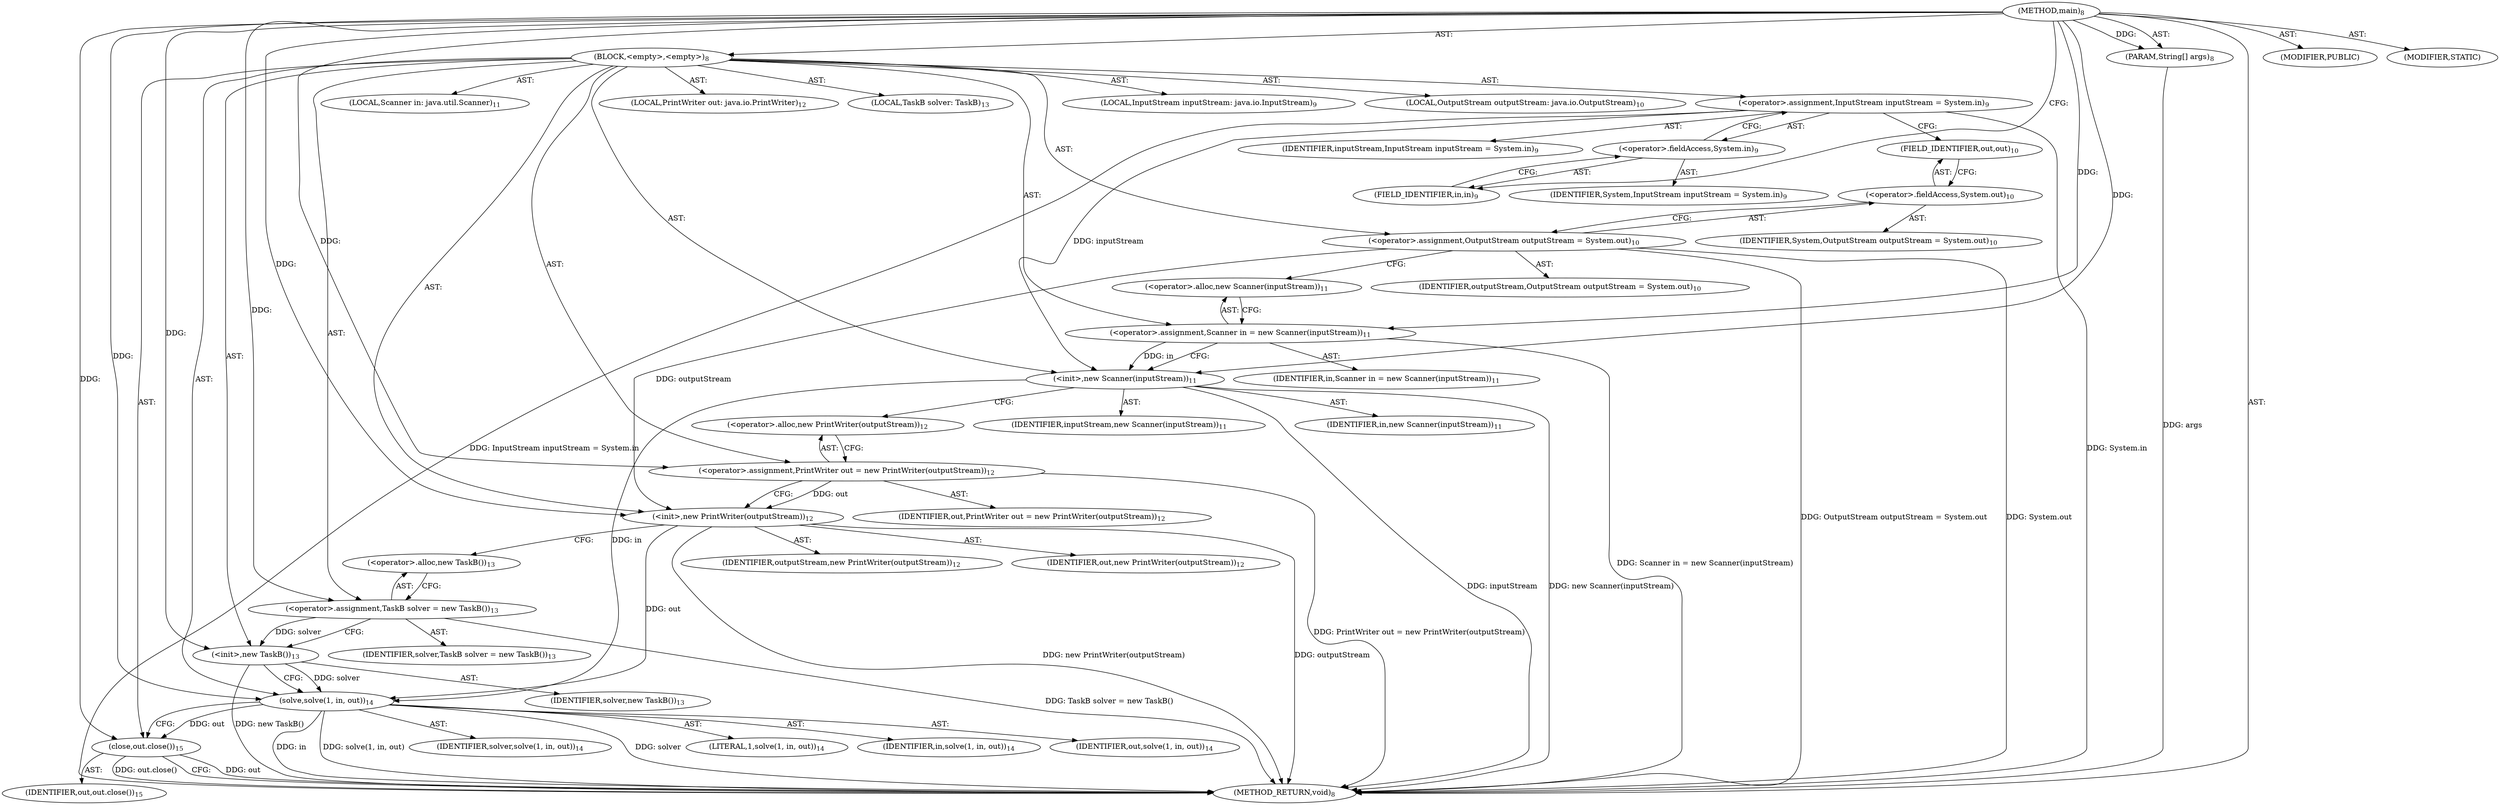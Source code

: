 digraph "main" {  
"36" [label = <(METHOD,main)<SUB>8</SUB>> ]
"37" [label = <(PARAM,String[] args)<SUB>8</SUB>> ]
"38" [label = <(BLOCK,&lt;empty&gt;,&lt;empty&gt;)<SUB>8</SUB>> ]
"39" [label = <(LOCAL,InputStream inputStream: java.io.InputStream)<SUB>9</SUB>> ]
"40" [label = <(&lt;operator&gt;.assignment,InputStream inputStream = System.in)<SUB>9</SUB>> ]
"41" [label = <(IDENTIFIER,inputStream,InputStream inputStream = System.in)<SUB>9</SUB>> ]
"42" [label = <(&lt;operator&gt;.fieldAccess,System.in)<SUB>9</SUB>> ]
"43" [label = <(IDENTIFIER,System,InputStream inputStream = System.in)<SUB>9</SUB>> ]
"44" [label = <(FIELD_IDENTIFIER,in,in)<SUB>9</SUB>> ]
"45" [label = <(LOCAL,OutputStream outputStream: java.io.OutputStream)<SUB>10</SUB>> ]
"46" [label = <(&lt;operator&gt;.assignment,OutputStream outputStream = System.out)<SUB>10</SUB>> ]
"47" [label = <(IDENTIFIER,outputStream,OutputStream outputStream = System.out)<SUB>10</SUB>> ]
"48" [label = <(&lt;operator&gt;.fieldAccess,System.out)<SUB>10</SUB>> ]
"49" [label = <(IDENTIFIER,System,OutputStream outputStream = System.out)<SUB>10</SUB>> ]
"50" [label = <(FIELD_IDENTIFIER,out,out)<SUB>10</SUB>> ]
"4" [label = <(LOCAL,Scanner in: java.util.Scanner)<SUB>11</SUB>> ]
"51" [label = <(&lt;operator&gt;.assignment,Scanner in = new Scanner(inputStream))<SUB>11</SUB>> ]
"52" [label = <(IDENTIFIER,in,Scanner in = new Scanner(inputStream))<SUB>11</SUB>> ]
"53" [label = <(&lt;operator&gt;.alloc,new Scanner(inputStream))<SUB>11</SUB>> ]
"54" [label = <(&lt;init&gt;,new Scanner(inputStream))<SUB>11</SUB>> ]
"3" [label = <(IDENTIFIER,in,new Scanner(inputStream))<SUB>11</SUB>> ]
"55" [label = <(IDENTIFIER,inputStream,new Scanner(inputStream))<SUB>11</SUB>> ]
"6" [label = <(LOCAL,PrintWriter out: java.io.PrintWriter)<SUB>12</SUB>> ]
"56" [label = <(&lt;operator&gt;.assignment,PrintWriter out = new PrintWriter(outputStream))<SUB>12</SUB>> ]
"57" [label = <(IDENTIFIER,out,PrintWriter out = new PrintWriter(outputStream))<SUB>12</SUB>> ]
"58" [label = <(&lt;operator&gt;.alloc,new PrintWriter(outputStream))<SUB>12</SUB>> ]
"59" [label = <(&lt;init&gt;,new PrintWriter(outputStream))<SUB>12</SUB>> ]
"5" [label = <(IDENTIFIER,out,new PrintWriter(outputStream))<SUB>12</SUB>> ]
"60" [label = <(IDENTIFIER,outputStream,new PrintWriter(outputStream))<SUB>12</SUB>> ]
"8" [label = <(LOCAL,TaskB solver: TaskB)<SUB>13</SUB>> ]
"61" [label = <(&lt;operator&gt;.assignment,TaskB solver = new TaskB())<SUB>13</SUB>> ]
"62" [label = <(IDENTIFIER,solver,TaskB solver = new TaskB())<SUB>13</SUB>> ]
"63" [label = <(&lt;operator&gt;.alloc,new TaskB())<SUB>13</SUB>> ]
"64" [label = <(&lt;init&gt;,new TaskB())<SUB>13</SUB>> ]
"7" [label = <(IDENTIFIER,solver,new TaskB())<SUB>13</SUB>> ]
"65" [label = <(solve,solve(1, in, out))<SUB>14</SUB>> ]
"66" [label = <(IDENTIFIER,solver,solve(1, in, out))<SUB>14</SUB>> ]
"67" [label = <(LITERAL,1,solve(1, in, out))<SUB>14</SUB>> ]
"68" [label = <(IDENTIFIER,in,solve(1, in, out))<SUB>14</SUB>> ]
"69" [label = <(IDENTIFIER,out,solve(1, in, out))<SUB>14</SUB>> ]
"70" [label = <(close,out.close())<SUB>15</SUB>> ]
"71" [label = <(IDENTIFIER,out,out.close())<SUB>15</SUB>> ]
"72" [label = <(MODIFIER,PUBLIC)> ]
"73" [label = <(MODIFIER,STATIC)> ]
"74" [label = <(METHOD_RETURN,void)<SUB>8</SUB>> ]
  "36" -> "37"  [ label = "AST: "] 
  "36" -> "38"  [ label = "AST: "] 
  "36" -> "72"  [ label = "AST: "] 
  "36" -> "73"  [ label = "AST: "] 
  "36" -> "74"  [ label = "AST: "] 
  "38" -> "39"  [ label = "AST: "] 
  "38" -> "40"  [ label = "AST: "] 
  "38" -> "45"  [ label = "AST: "] 
  "38" -> "46"  [ label = "AST: "] 
  "38" -> "4"  [ label = "AST: "] 
  "38" -> "51"  [ label = "AST: "] 
  "38" -> "54"  [ label = "AST: "] 
  "38" -> "6"  [ label = "AST: "] 
  "38" -> "56"  [ label = "AST: "] 
  "38" -> "59"  [ label = "AST: "] 
  "38" -> "8"  [ label = "AST: "] 
  "38" -> "61"  [ label = "AST: "] 
  "38" -> "64"  [ label = "AST: "] 
  "38" -> "65"  [ label = "AST: "] 
  "38" -> "70"  [ label = "AST: "] 
  "40" -> "41"  [ label = "AST: "] 
  "40" -> "42"  [ label = "AST: "] 
  "42" -> "43"  [ label = "AST: "] 
  "42" -> "44"  [ label = "AST: "] 
  "46" -> "47"  [ label = "AST: "] 
  "46" -> "48"  [ label = "AST: "] 
  "48" -> "49"  [ label = "AST: "] 
  "48" -> "50"  [ label = "AST: "] 
  "51" -> "52"  [ label = "AST: "] 
  "51" -> "53"  [ label = "AST: "] 
  "54" -> "3"  [ label = "AST: "] 
  "54" -> "55"  [ label = "AST: "] 
  "56" -> "57"  [ label = "AST: "] 
  "56" -> "58"  [ label = "AST: "] 
  "59" -> "5"  [ label = "AST: "] 
  "59" -> "60"  [ label = "AST: "] 
  "61" -> "62"  [ label = "AST: "] 
  "61" -> "63"  [ label = "AST: "] 
  "64" -> "7"  [ label = "AST: "] 
  "65" -> "66"  [ label = "AST: "] 
  "65" -> "67"  [ label = "AST: "] 
  "65" -> "68"  [ label = "AST: "] 
  "65" -> "69"  [ label = "AST: "] 
  "70" -> "71"  [ label = "AST: "] 
  "40" -> "50"  [ label = "CFG: "] 
  "46" -> "53"  [ label = "CFG: "] 
  "51" -> "54"  [ label = "CFG: "] 
  "54" -> "58"  [ label = "CFG: "] 
  "56" -> "59"  [ label = "CFG: "] 
  "59" -> "63"  [ label = "CFG: "] 
  "61" -> "64"  [ label = "CFG: "] 
  "64" -> "65"  [ label = "CFG: "] 
  "65" -> "70"  [ label = "CFG: "] 
  "70" -> "74"  [ label = "CFG: "] 
  "42" -> "40"  [ label = "CFG: "] 
  "48" -> "46"  [ label = "CFG: "] 
  "53" -> "51"  [ label = "CFG: "] 
  "58" -> "56"  [ label = "CFG: "] 
  "63" -> "61"  [ label = "CFG: "] 
  "44" -> "42"  [ label = "CFG: "] 
  "50" -> "48"  [ label = "CFG: "] 
  "36" -> "44"  [ label = "CFG: "] 
  "37" -> "74"  [ label = "DDG: args"] 
  "40" -> "74"  [ label = "DDG: System.in"] 
  "40" -> "74"  [ label = "DDG: InputStream inputStream = System.in"] 
  "46" -> "74"  [ label = "DDG: System.out"] 
  "46" -> "74"  [ label = "DDG: OutputStream outputStream = System.out"] 
  "51" -> "74"  [ label = "DDG: Scanner in = new Scanner(inputStream)"] 
  "54" -> "74"  [ label = "DDG: inputStream"] 
  "54" -> "74"  [ label = "DDG: new Scanner(inputStream)"] 
  "56" -> "74"  [ label = "DDG: PrintWriter out = new PrintWriter(outputStream)"] 
  "59" -> "74"  [ label = "DDG: outputStream"] 
  "59" -> "74"  [ label = "DDG: new PrintWriter(outputStream)"] 
  "61" -> "74"  [ label = "DDG: TaskB solver = new TaskB()"] 
  "64" -> "74"  [ label = "DDG: new TaskB()"] 
  "65" -> "74"  [ label = "DDG: solver"] 
  "65" -> "74"  [ label = "DDG: in"] 
  "65" -> "74"  [ label = "DDG: solve(1, in, out)"] 
  "70" -> "74"  [ label = "DDG: out"] 
  "70" -> "74"  [ label = "DDG: out.close()"] 
  "36" -> "37"  [ label = "DDG: "] 
  "36" -> "51"  [ label = "DDG: "] 
  "36" -> "56"  [ label = "DDG: "] 
  "36" -> "61"  [ label = "DDG: "] 
  "51" -> "54"  [ label = "DDG: in"] 
  "36" -> "54"  [ label = "DDG: "] 
  "40" -> "54"  [ label = "DDG: inputStream"] 
  "56" -> "59"  [ label = "DDG: out"] 
  "36" -> "59"  [ label = "DDG: "] 
  "46" -> "59"  [ label = "DDG: outputStream"] 
  "61" -> "64"  [ label = "DDG: solver"] 
  "36" -> "64"  [ label = "DDG: "] 
  "64" -> "65"  [ label = "DDG: solver"] 
  "36" -> "65"  [ label = "DDG: "] 
  "54" -> "65"  [ label = "DDG: in"] 
  "59" -> "65"  [ label = "DDG: out"] 
  "65" -> "70"  [ label = "DDG: out"] 
  "36" -> "70"  [ label = "DDG: "] 
}
